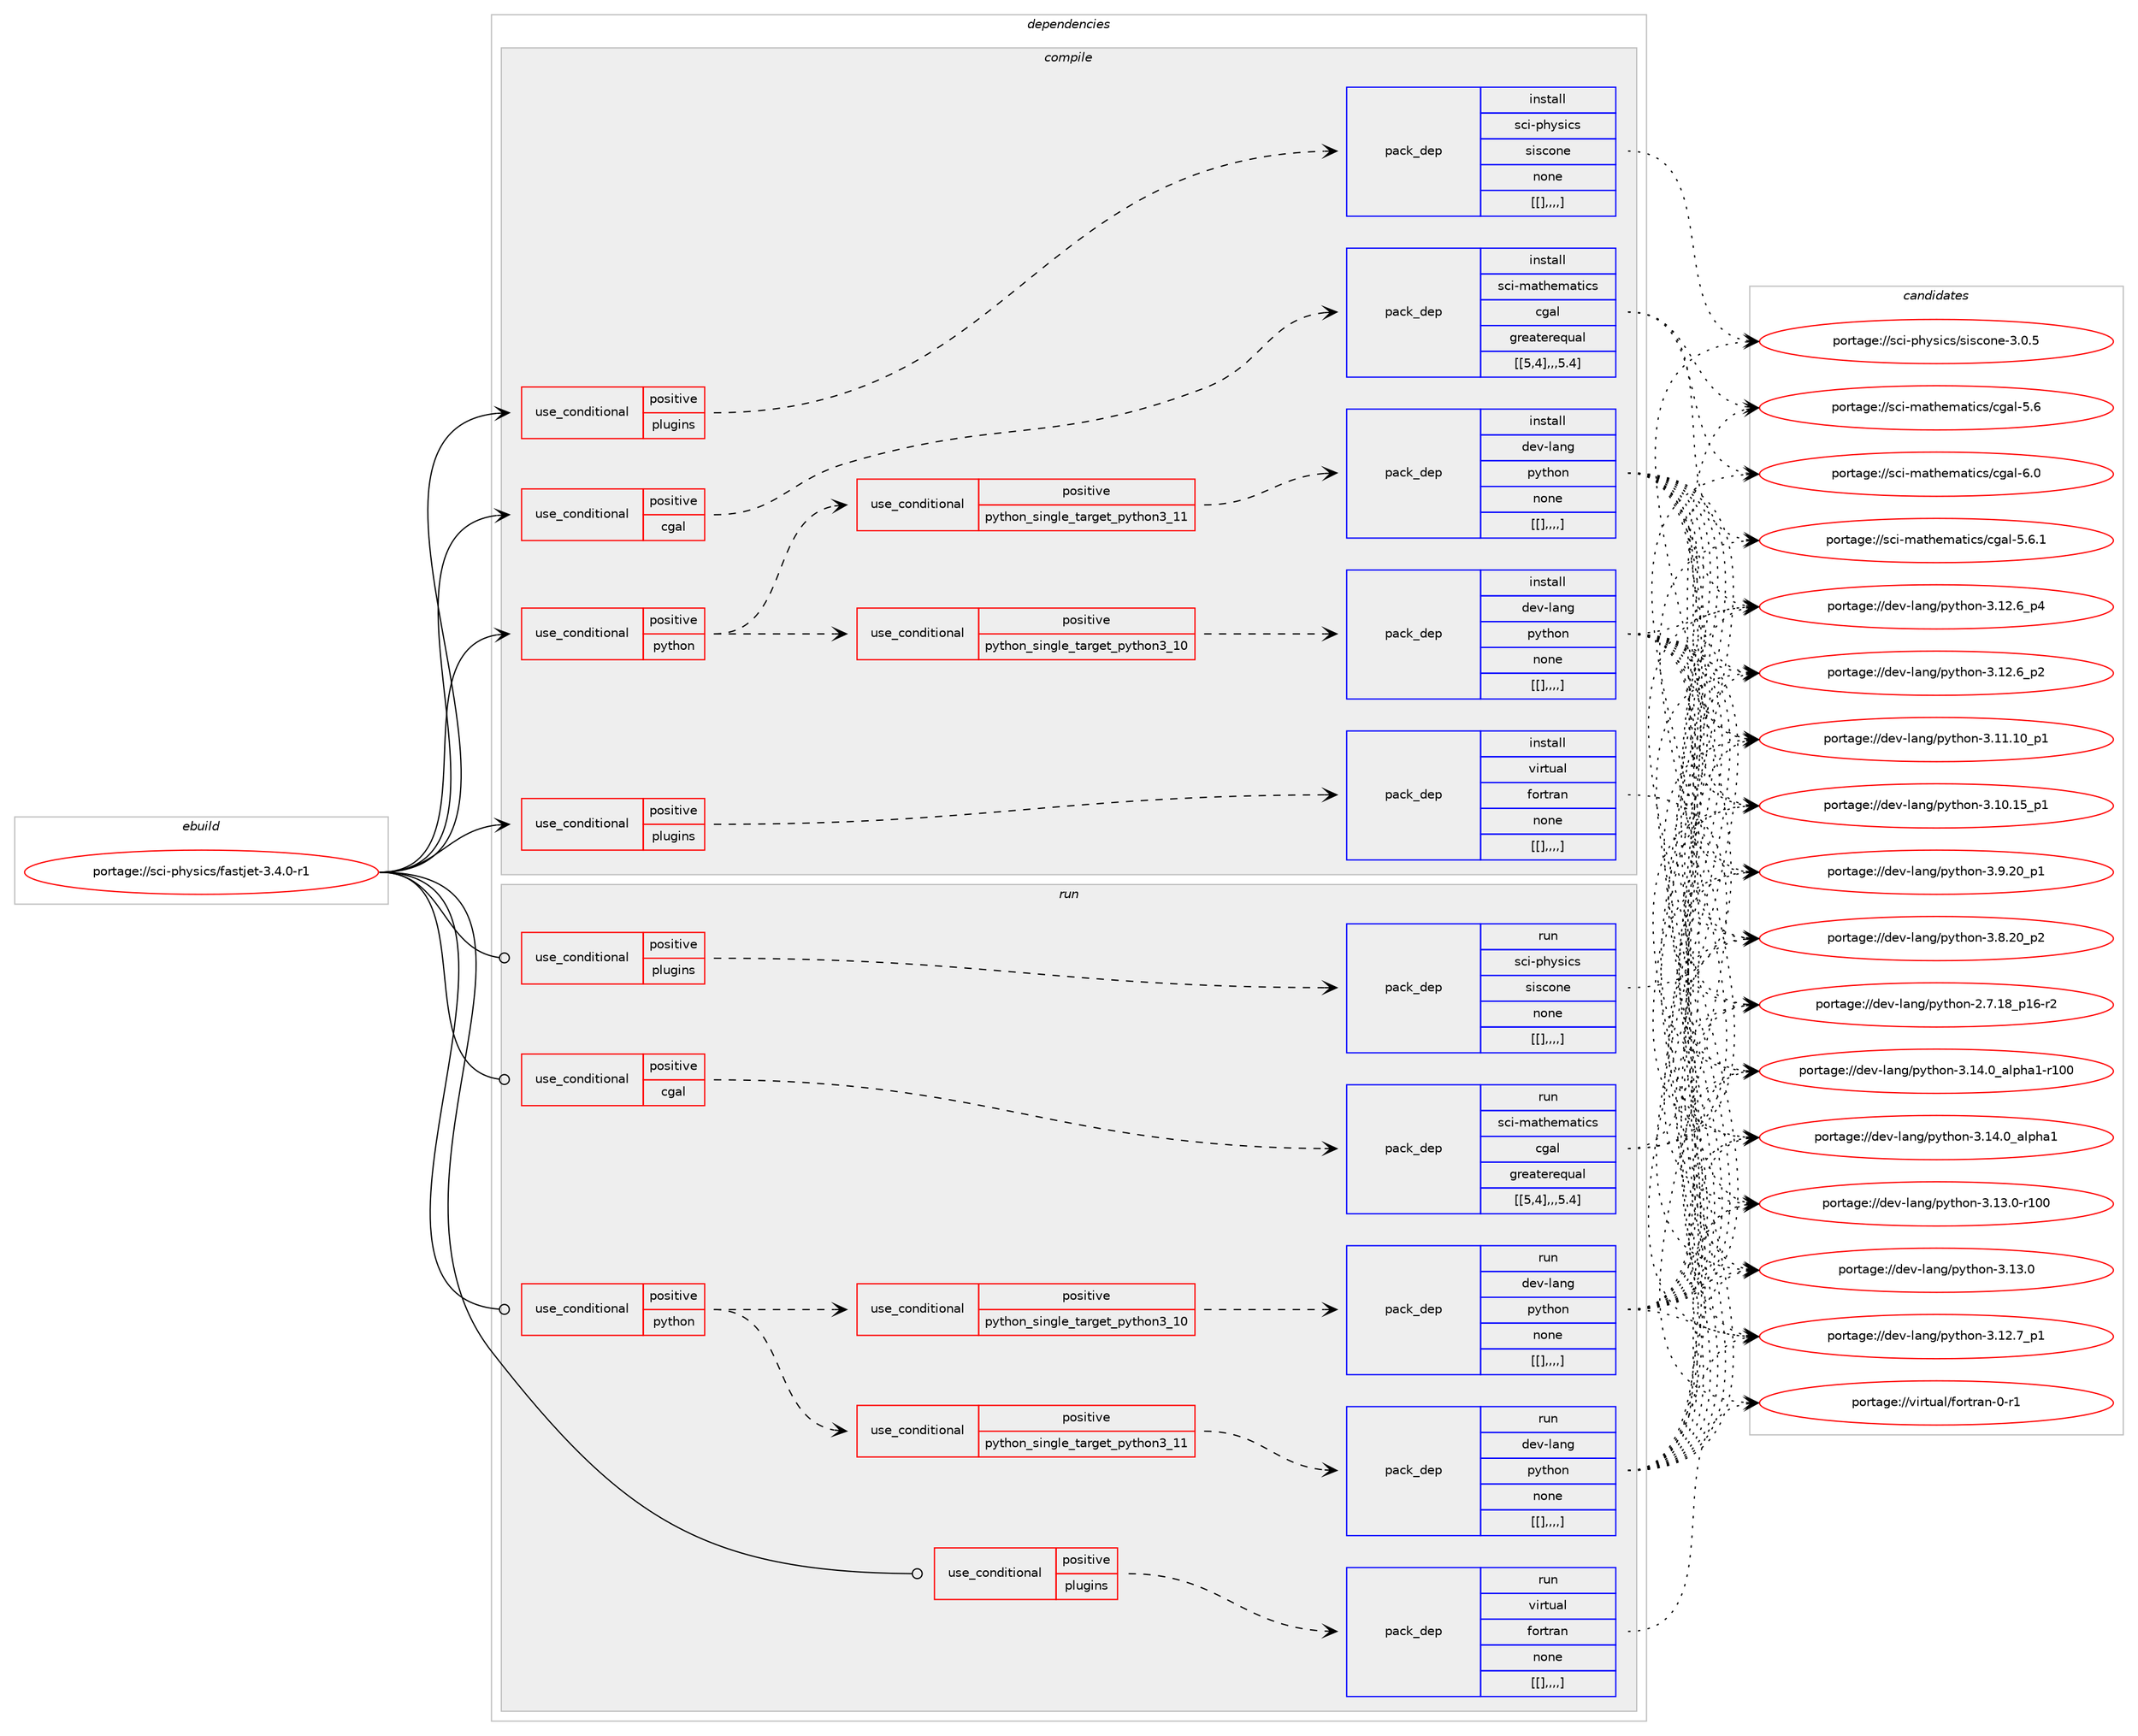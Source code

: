 digraph prolog {

# *************
# Graph options
# *************

newrank=true;
concentrate=true;
compound=true;
graph [rankdir=LR,fontname=Helvetica,fontsize=10,ranksep=1.5];#, ranksep=2.5, nodesep=0.2];
edge  [arrowhead=vee];
node  [fontname=Helvetica,fontsize=10];

# **********
# The ebuild
# **********

subgraph cluster_leftcol {
color=gray;
label=<<i>ebuild</i>>;
id [label="portage://sci-physics/fastjet-3.4.0-r1", color=red, width=4, href="../sci-physics/fastjet-3.4.0-r1.svg"];
}

# ****************
# The dependencies
# ****************

subgraph cluster_midcol {
color=gray;
label=<<i>dependencies</i>>;
subgraph cluster_compile {
fillcolor="#eeeeee";
style=filled;
label=<<i>compile</i>>;
subgraph cond115224 {
dependency433073 [label=<<TABLE BORDER="0" CELLBORDER="1" CELLSPACING="0" CELLPADDING="4"><TR><TD ROWSPAN="3" CELLPADDING="10">use_conditional</TD></TR><TR><TD>positive</TD></TR><TR><TD>cgal</TD></TR></TABLE>>, shape=none, color=red];
subgraph pack314743 {
dependency433225 [label=<<TABLE BORDER="0" CELLBORDER="1" CELLSPACING="0" CELLPADDING="4" WIDTH="220"><TR><TD ROWSPAN="6" CELLPADDING="30">pack_dep</TD></TR><TR><TD WIDTH="110">install</TD></TR><TR><TD>sci-mathematics</TD></TR><TR><TD>cgal</TD></TR><TR><TD>greaterequal</TD></TR><TR><TD>[[5,4],,,5.4]</TD></TR></TABLE>>, shape=none, color=blue];
}
dependency433073:e -> dependency433225:w [weight=20,style="dashed",arrowhead="vee"];
}
id:e -> dependency433073:w [weight=20,style="solid",arrowhead="vee"];
subgraph cond115268 {
dependency433227 [label=<<TABLE BORDER="0" CELLBORDER="1" CELLSPACING="0" CELLPADDING="4"><TR><TD ROWSPAN="3" CELLPADDING="10">use_conditional</TD></TR><TR><TD>positive</TD></TR><TR><TD>plugins</TD></TR></TABLE>>, shape=none, color=red];
subgraph pack314801 {
dependency433326 [label=<<TABLE BORDER="0" CELLBORDER="1" CELLSPACING="0" CELLPADDING="4" WIDTH="220"><TR><TD ROWSPAN="6" CELLPADDING="30">pack_dep</TD></TR><TR><TD WIDTH="110">install</TD></TR><TR><TD>sci-physics</TD></TR><TR><TD>siscone</TD></TR><TR><TD>none</TD></TR><TR><TD>[[],,,,]</TD></TR></TABLE>>, shape=none, color=blue];
}
dependency433227:e -> dependency433326:w [weight=20,style="dashed",arrowhead="vee"];
}
id:e -> dependency433227:w [weight=20,style="solid",arrowhead="vee"];
subgraph cond115301 {
dependency433344 [label=<<TABLE BORDER="0" CELLBORDER="1" CELLSPACING="0" CELLPADDING="4"><TR><TD ROWSPAN="3" CELLPADDING="10">use_conditional</TD></TR><TR><TD>positive</TD></TR><TR><TD>plugins</TD></TR></TABLE>>, shape=none, color=red];
subgraph pack314876 {
dependency433359 [label=<<TABLE BORDER="0" CELLBORDER="1" CELLSPACING="0" CELLPADDING="4" WIDTH="220"><TR><TD ROWSPAN="6" CELLPADDING="30">pack_dep</TD></TR><TR><TD WIDTH="110">install</TD></TR><TR><TD>virtual</TD></TR><TR><TD>fortran</TD></TR><TR><TD>none</TD></TR><TR><TD>[[],,,,]</TD></TR></TABLE>>, shape=none, color=blue];
}
dependency433344:e -> dependency433359:w [weight=20,style="dashed",arrowhead="vee"];
}
id:e -> dependency433344:w [weight=20,style="solid",arrowhead="vee"];
subgraph cond115324 {
dependency433410 [label=<<TABLE BORDER="0" CELLBORDER="1" CELLSPACING="0" CELLPADDING="4"><TR><TD ROWSPAN="3" CELLPADDING="10">use_conditional</TD></TR><TR><TD>positive</TD></TR><TR><TD>python</TD></TR></TABLE>>, shape=none, color=red];
subgraph cond115328 {
dependency433412 [label=<<TABLE BORDER="0" CELLBORDER="1" CELLSPACING="0" CELLPADDING="4"><TR><TD ROWSPAN="3" CELLPADDING="10">use_conditional</TD></TR><TR><TD>positive</TD></TR><TR><TD>python_single_target_python3_10</TD></TR></TABLE>>, shape=none, color=red];
subgraph pack314917 {
dependency433414 [label=<<TABLE BORDER="0" CELLBORDER="1" CELLSPACING="0" CELLPADDING="4" WIDTH="220"><TR><TD ROWSPAN="6" CELLPADDING="30">pack_dep</TD></TR><TR><TD WIDTH="110">install</TD></TR><TR><TD>dev-lang</TD></TR><TR><TD>python</TD></TR><TR><TD>none</TD></TR><TR><TD>[[],,,,]</TD></TR></TABLE>>, shape=none, color=blue];
}
dependency433412:e -> dependency433414:w [weight=20,style="dashed",arrowhead="vee"];
}
dependency433410:e -> dependency433412:w [weight=20,style="dashed",arrowhead="vee"];
subgraph cond115339 {
dependency433446 [label=<<TABLE BORDER="0" CELLBORDER="1" CELLSPACING="0" CELLPADDING="4"><TR><TD ROWSPAN="3" CELLPADDING="10">use_conditional</TD></TR><TR><TD>positive</TD></TR><TR><TD>python_single_target_python3_11</TD></TR></TABLE>>, shape=none, color=red];
subgraph pack314952 {
dependency433461 [label=<<TABLE BORDER="0" CELLBORDER="1" CELLSPACING="0" CELLPADDING="4" WIDTH="220"><TR><TD ROWSPAN="6" CELLPADDING="30">pack_dep</TD></TR><TR><TD WIDTH="110">install</TD></TR><TR><TD>dev-lang</TD></TR><TR><TD>python</TD></TR><TR><TD>none</TD></TR><TR><TD>[[],,,,]</TD></TR></TABLE>>, shape=none, color=blue];
}
dependency433446:e -> dependency433461:w [weight=20,style="dashed",arrowhead="vee"];
}
dependency433410:e -> dependency433446:w [weight=20,style="dashed",arrowhead="vee"];
}
id:e -> dependency433410:w [weight=20,style="solid",arrowhead="vee"];
}
subgraph cluster_compileandrun {
fillcolor="#eeeeee";
style=filled;
label=<<i>compile and run</i>>;
}
subgraph cluster_run {
fillcolor="#eeeeee";
style=filled;
label=<<i>run</i>>;
subgraph cond115360 {
dependency433511 [label=<<TABLE BORDER="0" CELLBORDER="1" CELLSPACING="0" CELLPADDING="4"><TR><TD ROWSPAN="3" CELLPADDING="10">use_conditional</TD></TR><TR><TD>positive</TD></TR><TR><TD>cgal</TD></TR></TABLE>>, shape=none, color=red];
subgraph pack314992 {
dependency433605 [label=<<TABLE BORDER="0" CELLBORDER="1" CELLSPACING="0" CELLPADDING="4" WIDTH="220"><TR><TD ROWSPAN="6" CELLPADDING="30">pack_dep</TD></TR><TR><TD WIDTH="110">run</TD></TR><TR><TD>sci-mathematics</TD></TR><TR><TD>cgal</TD></TR><TR><TD>greaterequal</TD></TR><TR><TD>[[5,4],,,5.4]</TD></TR></TABLE>>, shape=none, color=blue];
}
dependency433511:e -> dependency433605:w [weight=20,style="dashed",arrowhead="vee"];
}
id:e -> dependency433511:w [weight=20,style="solid",arrowhead="odot"];
subgraph cond115392 {
dependency433609 [label=<<TABLE BORDER="0" CELLBORDER="1" CELLSPACING="0" CELLPADDING="4"><TR><TD ROWSPAN="3" CELLPADDING="10">use_conditional</TD></TR><TR><TD>positive</TD></TR><TR><TD>plugins</TD></TR></TABLE>>, shape=none, color=red];
subgraph pack315047 {
dependency433640 [label=<<TABLE BORDER="0" CELLBORDER="1" CELLSPACING="0" CELLPADDING="4" WIDTH="220"><TR><TD ROWSPAN="6" CELLPADDING="30">pack_dep</TD></TR><TR><TD WIDTH="110">run</TD></TR><TR><TD>sci-physics</TD></TR><TR><TD>siscone</TD></TR><TR><TD>none</TD></TR><TR><TD>[[],,,,]</TD></TR></TABLE>>, shape=none, color=blue];
}
dependency433609:e -> dependency433640:w [weight=20,style="dashed",arrowhead="vee"];
}
id:e -> dependency433609:w [weight=20,style="solid",arrowhead="odot"];
subgraph cond115408 {
dependency433658 [label=<<TABLE BORDER="0" CELLBORDER="1" CELLSPACING="0" CELLPADDING="4"><TR><TD ROWSPAN="3" CELLPADDING="10">use_conditional</TD></TR><TR><TD>positive</TD></TR><TR><TD>plugins</TD></TR></TABLE>>, shape=none, color=red];
subgraph pack315078 {
dependency433681 [label=<<TABLE BORDER="0" CELLBORDER="1" CELLSPACING="0" CELLPADDING="4" WIDTH="220"><TR><TD ROWSPAN="6" CELLPADDING="30">pack_dep</TD></TR><TR><TD WIDTH="110">run</TD></TR><TR><TD>virtual</TD></TR><TR><TD>fortran</TD></TR><TR><TD>none</TD></TR><TR><TD>[[],,,,]</TD></TR></TABLE>>, shape=none, color=blue];
}
dependency433658:e -> dependency433681:w [weight=20,style="dashed",arrowhead="vee"];
}
id:e -> dependency433658:w [weight=20,style="solid",arrowhead="odot"];
subgraph cond115441 {
dependency433725 [label=<<TABLE BORDER="0" CELLBORDER="1" CELLSPACING="0" CELLPADDING="4"><TR><TD ROWSPAN="3" CELLPADDING="10">use_conditional</TD></TR><TR><TD>positive</TD></TR><TR><TD>python</TD></TR></TABLE>>, shape=none, color=red];
subgraph cond115459 {
dependency433767 [label=<<TABLE BORDER="0" CELLBORDER="1" CELLSPACING="0" CELLPADDING="4"><TR><TD ROWSPAN="3" CELLPADDING="10">use_conditional</TD></TR><TR><TD>positive</TD></TR><TR><TD>python_single_target_python3_10</TD></TR></TABLE>>, shape=none, color=red];
subgraph pack315146 {
dependency433805 [label=<<TABLE BORDER="0" CELLBORDER="1" CELLSPACING="0" CELLPADDING="4" WIDTH="220"><TR><TD ROWSPAN="6" CELLPADDING="30">pack_dep</TD></TR><TR><TD WIDTH="110">run</TD></TR><TR><TD>dev-lang</TD></TR><TR><TD>python</TD></TR><TR><TD>none</TD></TR><TR><TD>[[],,,,]</TD></TR></TABLE>>, shape=none, color=blue];
}
dependency433767:e -> dependency433805:w [weight=20,style="dashed",arrowhead="vee"];
}
dependency433725:e -> dependency433767:w [weight=20,style="dashed",arrowhead="vee"];
subgraph cond115487 {
dependency433862 [label=<<TABLE BORDER="0" CELLBORDER="1" CELLSPACING="0" CELLPADDING="4"><TR><TD ROWSPAN="3" CELLPADDING="10">use_conditional</TD></TR><TR><TD>positive</TD></TR><TR><TD>python_single_target_python3_11</TD></TR></TABLE>>, shape=none, color=red];
subgraph pack315202 {
dependency433921 [label=<<TABLE BORDER="0" CELLBORDER="1" CELLSPACING="0" CELLPADDING="4" WIDTH="220"><TR><TD ROWSPAN="6" CELLPADDING="30">pack_dep</TD></TR><TR><TD WIDTH="110">run</TD></TR><TR><TD>dev-lang</TD></TR><TR><TD>python</TD></TR><TR><TD>none</TD></TR><TR><TD>[[],,,,]</TD></TR></TABLE>>, shape=none, color=blue];
}
dependency433862:e -> dependency433921:w [weight=20,style="dashed",arrowhead="vee"];
}
dependency433725:e -> dependency433862:w [weight=20,style="dashed",arrowhead="vee"];
}
id:e -> dependency433725:w [weight=20,style="solid",arrowhead="odot"];
}
}

# **************
# The candidates
# **************

subgraph cluster_choices {
rank=same;
color=gray;
label=<<i>candidates</i>>;

subgraph choice314322 {
color=black;
nodesep=1;
choice115991054510997116104101109971161059911547991039710845544648 [label="portage://sci-mathematics/cgal-6.0", color=red, width=4,href="../sci-mathematics/cgal-6.0.svg"];
choice1159910545109971161041011099711610599115479910397108455346544649 [label="portage://sci-mathematics/cgal-5.6.1", color=red, width=4,href="../sci-mathematics/cgal-5.6.1.svg"];
choice115991054510997116104101109971161059911547991039710845534654 [label="portage://sci-mathematics/cgal-5.6", color=red, width=4,href="../sci-mathematics/cgal-5.6.svg"];
dependency433225:e -> choice115991054510997116104101109971161059911547991039710845544648:w [style=dotted,weight="100"];
dependency433225:e -> choice1159910545109971161041011099711610599115479910397108455346544649:w [style=dotted,weight="100"];
dependency433225:e -> choice115991054510997116104101109971161059911547991039710845534654:w [style=dotted,weight="100"];
}
subgraph choice314327 {
color=black;
nodesep=1;
choice1159910545112104121115105991154711510511599111110101455146484653 [label="portage://sci-physics/siscone-3.0.5", color=red, width=4,href="../sci-physics/siscone-3.0.5.svg"];
dependency433326:e -> choice1159910545112104121115105991154711510511599111110101455146484653:w [style=dotted,weight="100"];
}
subgraph choice314330 {
color=black;
nodesep=1;
choice11810511411611797108471021111141161149711045484511449 [label="portage://virtual/fortran-0-r1", color=red, width=4,href="../virtual/fortran-0-r1.svg"];
dependency433359:e -> choice11810511411611797108471021111141161149711045484511449:w [style=dotted,weight="100"];
}
subgraph choice314346 {
color=black;
nodesep=1;
choice100101118451089711010347112121116104111110455146495246489597108112104974945114494848 [label="portage://dev-lang/python-3.14.0_alpha1-r100", color=red, width=4,href="../dev-lang/python-3.14.0_alpha1-r100.svg"];
choice1001011184510897110103471121211161041111104551464952464895971081121049749 [label="portage://dev-lang/python-3.14.0_alpha1", color=red, width=4,href="../dev-lang/python-3.14.0_alpha1.svg"];
choice1001011184510897110103471121211161041111104551464951464845114494848 [label="portage://dev-lang/python-3.13.0-r100", color=red, width=4,href="../dev-lang/python-3.13.0-r100.svg"];
choice10010111845108971101034711212111610411111045514649514648 [label="portage://dev-lang/python-3.13.0", color=red, width=4,href="../dev-lang/python-3.13.0.svg"];
choice100101118451089711010347112121116104111110455146495046559511249 [label="portage://dev-lang/python-3.12.7_p1", color=red, width=4,href="../dev-lang/python-3.12.7_p1.svg"];
choice100101118451089711010347112121116104111110455146495046549511252 [label="portage://dev-lang/python-3.12.6_p4", color=red, width=4,href="../dev-lang/python-3.12.6_p4.svg"];
choice100101118451089711010347112121116104111110455146495046549511250 [label="portage://dev-lang/python-3.12.6_p2", color=red, width=4,href="../dev-lang/python-3.12.6_p2.svg"];
choice10010111845108971101034711212111610411111045514649494649489511249 [label="portage://dev-lang/python-3.11.10_p1", color=red, width=4,href="../dev-lang/python-3.11.10_p1.svg"];
choice10010111845108971101034711212111610411111045514649484649539511249 [label="portage://dev-lang/python-3.10.15_p1", color=red, width=4,href="../dev-lang/python-3.10.15_p1.svg"];
choice100101118451089711010347112121116104111110455146574650489511249 [label="portage://dev-lang/python-3.9.20_p1", color=red, width=4,href="../dev-lang/python-3.9.20_p1.svg"];
choice100101118451089711010347112121116104111110455146564650489511250 [label="portage://dev-lang/python-3.8.20_p2", color=red, width=4,href="../dev-lang/python-3.8.20_p2.svg"];
choice100101118451089711010347112121116104111110455046554649569511249544511450 [label="portage://dev-lang/python-2.7.18_p16-r2", color=red, width=4,href="../dev-lang/python-2.7.18_p16-r2.svg"];
dependency433414:e -> choice100101118451089711010347112121116104111110455146495246489597108112104974945114494848:w [style=dotted,weight="100"];
dependency433414:e -> choice1001011184510897110103471121211161041111104551464952464895971081121049749:w [style=dotted,weight="100"];
dependency433414:e -> choice1001011184510897110103471121211161041111104551464951464845114494848:w [style=dotted,weight="100"];
dependency433414:e -> choice10010111845108971101034711212111610411111045514649514648:w [style=dotted,weight="100"];
dependency433414:e -> choice100101118451089711010347112121116104111110455146495046559511249:w [style=dotted,weight="100"];
dependency433414:e -> choice100101118451089711010347112121116104111110455146495046549511252:w [style=dotted,weight="100"];
dependency433414:e -> choice100101118451089711010347112121116104111110455146495046549511250:w [style=dotted,weight="100"];
dependency433414:e -> choice10010111845108971101034711212111610411111045514649494649489511249:w [style=dotted,weight="100"];
dependency433414:e -> choice10010111845108971101034711212111610411111045514649484649539511249:w [style=dotted,weight="100"];
dependency433414:e -> choice100101118451089711010347112121116104111110455146574650489511249:w [style=dotted,weight="100"];
dependency433414:e -> choice100101118451089711010347112121116104111110455146564650489511250:w [style=dotted,weight="100"];
dependency433414:e -> choice100101118451089711010347112121116104111110455046554649569511249544511450:w [style=dotted,weight="100"];
}
subgraph choice314377 {
color=black;
nodesep=1;
choice100101118451089711010347112121116104111110455146495246489597108112104974945114494848 [label="portage://dev-lang/python-3.14.0_alpha1-r100", color=red, width=4,href="../dev-lang/python-3.14.0_alpha1-r100.svg"];
choice1001011184510897110103471121211161041111104551464952464895971081121049749 [label="portage://dev-lang/python-3.14.0_alpha1", color=red, width=4,href="../dev-lang/python-3.14.0_alpha1.svg"];
choice1001011184510897110103471121211161041111104551464951464845114494848 [label="portage://dev-lang/python-3.13.0-r100", color=red, width=4,href="../dev-lang/python-3.13.0-r100.svg"];
choice10010111845108971101034711212111610411111045514649514648 [label="portage://dev-lang/python-3.13.0", color=red, width=4,href="../dev-lang/python-3.13.0.svg"];
choice100101118451089711010347112121116104111110455146495046559511249 [label="portage://dev-lang/python-3.12.7_p1", color=red, width=4,href="../dev-lang/python-3.12.7_p1.svg"];
choice100101118451089711010347112121116104111110455146495046549511252 [label="portage://dev-lang/python-3.12.6_p4", color=red, width=4,href="../dev-lang/python-3.12.6_p4.svg"];
choice100101118451089711010347112121116104111110455146495046549511250 [label="portage://dev-lang/python-3.12.6_p2", color=red, width=4,href="../dev-lang/python-3.12.6_p2.svg"];
choice10010111845108971101034711212111610411111045514649494649489511249 [label="portage://dev-lang/python-3.11.10_p1", color=red, width=4,href="../dev-lang/python-3.11.10_p1.svg"];
choice10010111845108971101034711212111610411111045514649484649539511249 [label="portage://dev-lang/python-3.10.15_p1", color=red, width=4,href="../dev-lang/python-3.10.15_p1.svg"];
choice100101118451089711010347112121116104111110455146574650489511249 [label="portage://dev-lang/python-3.9.20_p1", color=red, width=4,href="../dev-lang/python-3.9.20_p1.svg"];
choice100101118451089711010347112121116104111110455146564650489511250 [label="portage://dev-lang/python-3.8.20_p2", color=red, width=4,href="../dev-lang/python-3.8.20_p2.svg"];
choice100101118451089711010347112121116104111110455046554649569511249544511450 [label="portage://dev-lang/python-2.7.18_p16-r2", color=red, width=4,href="../dev-lang/python-2.7.18_p16-r2.svg"];
dependency433461:e -> choice100101118451089711010347112121116104111110455146495246489597108112104974945114494848:w [style=dotted,weight="100"];
dependency433461:e -> choice1001011184510897110103471121211161041111104551464952464895971081121049749:w [style=dotted,weight="100"];
dependency433461:e -> choice1001011184510897110103471121211161041111104551464951464845114494848:w [style=dotted,weight="100"];
dependency433461:e -> choice10010111845108971101034711212111610411111045514649514648:w [style=dotted,weight="100"];
dependency433461:e -> choice100101118451089711010347112121116104111110455146495046559511249:w [style=dotted,weight="100"];
dependency433461:e -> choice100101118451089711010347112121116104111110455146495046549511252:w [style=dotted,weight="100"];
dependency433461:e -> choice100101118451089711010347112121116104111110455146495046549511250:w [style=dotted,weight="100"];
dependency433461:e -> choice10010111845108971101034711212111610411111045514649494649489511249:w [style=dotted,weight="100"];
dependency433461:e -> choice10010111845108971101034711212111610411111045514649484649539511249:w [style=dotted,weight="100"];
dependency433461:e -> choice100101118451089711010347112121116104111110455146574650489511249:w [style=dotted,weight="100"];
dependency433461:e -> choice100101118451089711010347112121116104111110455146564650489511250:w [style=dotted,weight="100"];
dependency433461:e -> choice100101118451089711010347112121116104111110455046554649569511249544511450:w [style=dotted,weight="100"];
}
subgraph choice314406 {
color=black;
nodesep=1;
choice115991054510997116104101109971161059911547991039710845544648 [label="portage://sci-mathematics/cgal-6.0", color=red, width=4,href="../sci-mathematics/cgal-6.0.svg"];
choice1159910545109971161041011099711610599115479910397108455346544649 [label="portage://sci-mathematics/cgal-5.6.1", color=red, width=4,href="../sci-mathematics/cgal-5.6.1.svg"];
choice115991054510997116104101109971161059911547991039710845534654 [label="portage://sci-mathematics/cgal-5.6", color=red, width=4,href="../sci-mathematics/cgal-5.6.svg"];
dependency433605:e -> choice115991054510997116104101109971161059911547991039710845544648:w [style=dotted,weight="100"];
dependency433605:e -> choice1159910545109971161041011099711610599115479910397108455346544649:w [style=dotted,weight="100"];
dependency433605:e -> choice115991054510997116104101109971161059911547991039710845534654:w [style=dotted,weight="100"];
}
subgraph choice314442 {
color=black;
nodesep=1;
choice1159910545112104121115105991154711510511599111110101455146484653 [label="portage://sci-physics/siscone-3.0.5", color=red, width=4,href="../sci-physics/siscone-3.0.5.svg"];
dependency433640:e -> choice1159910545112104121115105991154711510511599111110101455146484653:w [style=dotted,weight="100"];
}
subgraph choice314459 {
color=black;
nodesep=1;
choice11810511411611797108471021111141161149711045484511449 [label="portage://virtual/fortran-0-r1", color=red, width=4,href="../virtual/fortran-0-r1.svg"];
dependency433681:e -> choice11810511411611797108471021111141161149711045484511449:w [style=dotted,weight="100"];
}
subgraph choice314461 {
color=black;
nodesep=1;
choice100101118451089711010347112121116104111110455146495246489597108112104974945114494848 [label="portage://dev-lang/python-3.14.0_alpha1-r100", color=red, width=4,href="../dev-lang/python-3.14.0_alpha1-r100.svg"];
choice1001011184510897110103471121211161041111104551464952464895971081121049749 [label="portage://dev-lang/python-3.14.0_alpha1", color=red, width=4,href="../dev-lang/python-3.14.0_alpha1.svg"];
choice1001011184510897110103471121211161041111104551464951464845114494848 [label="portage://dev-lang/python-3.13.0-r100", color=red, width=4,href="../dev-lang/python-3.13.0-r100.svg"];
choice10010111845108971101034711212111610411111045514649514648 [label="portage://dev-lang/python-3.13.0", color=red, width=4,href="../dev-lang/python-3.13.0.svg"];
choice100101118451089711010347112121116104111110455146495046559511249 [label="portage://dev-lang/python-3.12.7_p1", color=red, width=4,href="../dev-lang/python-3.12.7_p1.svg"];
choice100101118451089711010347112121116104111110455146495046549511252 [label="portage://dev-lang/python-3.12.6_p4", color=red, width=4,href="../dev-lang/python-3.12.6_p4.svg"];
choice100101118451089711010347112121116104111110455146495046549511250 [label="portage://dev-lang/python-3.12.6_p2", color=red, width=4,href="../dev-lang/python-3.12.6_p2.svg"];
choice10010111845108971101034711212111610411111045514649494649489511249 [label="portage://dev-lang/python-3.11.10_p1", color=red, width=4,href="../dev-lang/python-3.11.10_p1.svg"];
choice10010111845108971101034711212111610411111045514649484649539511249 [label="portage://dev-lang/python-3.10.15_p1", color=red, width=4,href="../dev-lang/python-3.10.15_p1.svg"];
choice100101118451089711010347112121116104111110455146574650489511249 [label="portage://dev-lang/python-3.9.20_p1", color=red, width=4,href="../dev-lang/python-3.9.20_p1.svg"];
choice100101118451089711010347112121116104111110455146564650489511250 [label="portage://dev-lang/python-3.8.20_p2", color=red, width=4,href="../dev-lang/python-3.8.20_p2.svg"];
choice100101118451089711010347112121116104111110455046554649569511249544511450 [label="portage://dev-lang/python-2.7.18_p16-r2", color=red, width=4,href="../dev-lang/python-2.7.18_p16-r2.svg"];
dependency433805:e -> choice100101118451089711010347112121116104111110455146495246489597108112104974945114494848:w [style=dotted,weight="100"];
dependency433805:e -> choice1001011184510897110103471121211161041111104551464952464895971081121049749:w [style=dotted,weight="100"];
dependency433805:e -> choice1001011184510897110103471121211161041111104551464951464845114494848:w [style=dotted,weight="100"];
dependency433805:e -> choice10010111845108971101034711212111610411111045514649514648:w [style=dotted,weight="100"];
dependency433805:e -> choice100101118451089711010347112121116104111110455146495046559511249:w [style=dotted,weight="100"];
dependency433805:e -> choice100101118451089711010347112121116104111110455146495046549511252:w [style=dotted,weight="100"];
dependency433805:e -> choice100101118451089711010347112121116104111110455146495046549511250:w [style=dotted,weight="100"];
dependency433805:e -> choice10010111845108971101034711212111610411111045514649494649489511249:w [style=dotted,weight="100"];
dependency433805:e -> choice10010111845108971101034711212111610411111045514649484649539511249:w [style=dotted,weight="100"];
dependency433805:e -> choice100101118451089711010347112121116104111110455146574650489511249:w [style=dotted,weight="100"];
dependency433805:e -> choice100101118451089711010347112121116104111110455146564650489511250:w [style=dotted,weight="100"];
dependency433805:e -> choice100101118451089711010347112121116104111110455046554649569511249544511450:w [style=dotted,weight="100"];
}
subgraph choice314508 {
color=black;
nodesep=1;
choice100101118451089711010347112121116104111110455146495246489597108112104974945114494848 [label="portage://dev-lang/python-3.14.0_alpha1-r100", color=red, width=4,href="../dev-lang/python-3.14.0_alpha1-r100.svg"];
choice1001011184510897110103471121211161041111104551464952464895971081121049749 [label="portage://dev-lang/python-3.14.0_alpha1", color=red, width=4,href="../dev-lang/python-3.14.0_alpha1.svg"];
choice1001011184510897110103471121211161041111104551464951464845114494848 [label="portage://dev-lang/python-3.13.0-r100", color=red, width=4,href="../dev-lang/python-3.13.0-r100.svg"];
choice10010111845108971101034711212111610411111045514649514648 [label="portage://dev-lang/python-3.13.0", color=red, width=4,href="../dev-lang/python-3.13.0.svg"];
choice100101118451089711010347112121116104111110455146495046559511249 [label="portage://dev-lang/python-3.12.7_p1", color=red, width=4,href="../dev-lang/python-3.12.7_p1.svg"];
choice100101118451089711010347112121116104111110455146495046549511252 [label="portage://dev-lang/python-3.12.6_p4", color=red, width=4,href="../dev-lang/python-3.12.6_p4.svg"];
choice100101118451089711010347112121116104111110455146495046549511250 [label="portage://dev-lang/python-3.12.6_p2", color=red, width=4,href="../dev-lang/python-3.12.6_p2.svg"];
choice10010111845108971101034711212111610411111045514649494649489511249 [label="portage://dev-lang/python-3.11.10_p1", color=red, width=4,href="../dev-lang/python-3.11.10_p1.svg"];
choice10010111845108971101034711212111610411111045514649484649539511249 [label="portage://dev-lang/python-3.10.15_p1", color=red, width=4,href="../dev-lang/python-3.10.15_p1.svg"];
choice100101118451089711010347112121116104111110455146574650489511249 [label="portage://dev-lang/python-3.9.20_p1", color=red, width=4,href="../dev-lang/python-3.9.20_p1.svg"];
choice100101118451089711010347112121116104111110455146564650489511250 [label="portage://dev-lang/python-3.8.20_p2", color=red, width=4,href="../dev-lang/python-3.8.20_p2.svg"];
choice100101118451089711010347112121116104111110455046554649569511249544511450 [label="portage://dev-lang/python-2.7.18_p16-r2", color=red, width=4,href="../dev-lang/python-2.7.18_p16-r2.svg"];
dependency433921:e -> choice100101118451089711010347112121116104111110455146495246489597108112104974945114494848:w [style=dotted,weight="100"];
dependency433921:e -> choice1001011184510897110103471121211161041111104551464952464895971081121049749:w [style=dotted,weight="100"];
dependency433921:e -> choice1001011184510897110103471121211161041111104551464951464845114494848:w [style=dotted,weight="100"];
dependency433921:e -> choice10010111845108971101034711212111610411111045514649514648:w [style=dotted,weight="100"];
dependency433921:e -> choice100101118451089711010347112121116104111110455146495046559511249:w [style=dotted,weight="100"];
dependency433921:e -> choice100101118451089711010347112121116104111110455146495046549511252:w [style=dotted,weight="100"];
dependency433921:e -> choice100101118451089711010347112121116104111110455146495046549511250:w [style=dotted,weight="100"];
dependency433921:e -> choice10010111845108971101034711212111610411111045514649494649489511249:w [style=dotted,weight="100"];
dependency433921:e -> choice10010111845108971101034711212111610411111045514649484649539511249:w [style=dotted,weight="100"];
dependency433921:e -> choice100101118451089711010347112121116104111110455146574650489511249:w [style=dotted,weight="100"];
dependency433921:e -> choice100101118451089711010347112121116104111110455146564650489511250:w [style=dotted,weight="100"];
dependency433921:e -> choice100101118451089711010347112121116104111110455046554649569511249544511450:w [style=dotted,weight="100"];
}
}

}
